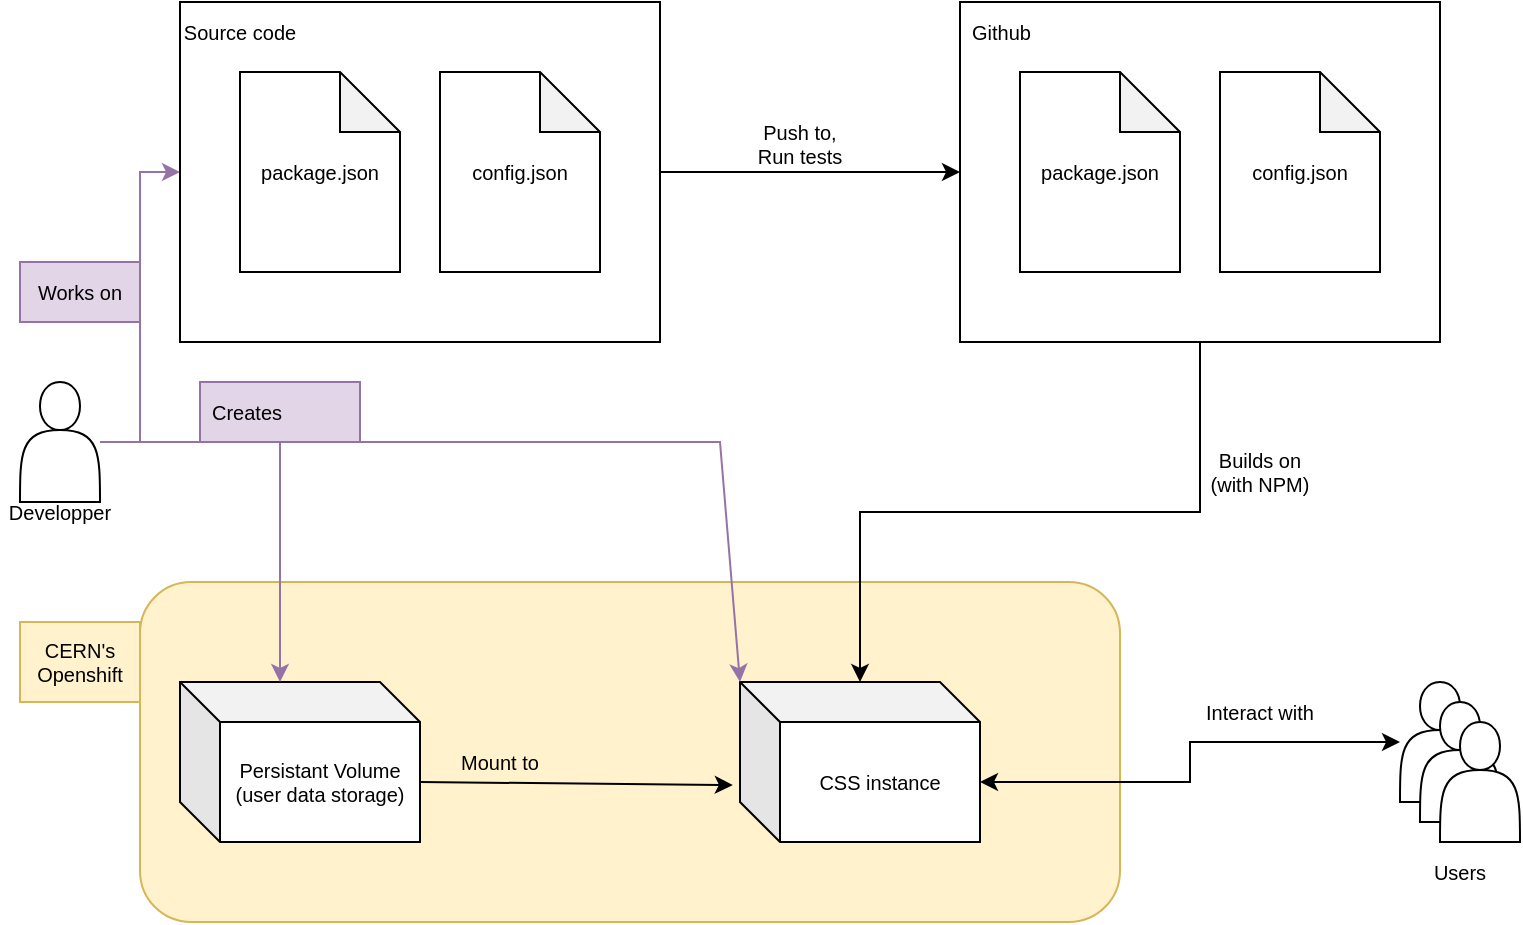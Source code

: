<mxfile version="15.5.4" type="github"><diagram id="dHc1cRJHoTWc6W5XX8ZM" name="Page-1"><mxGraphModel dx="866" dy="441" grid="1" gridSize="10" guides="1" tooltips="1" connect="1" arrows="1" fold="1" page="1" pageScale="1" pageWidth="850" pageHeight="1100" math="0" shadow="0"><root><mxCell id="0"/><mxCell id="1" parent="0"/><mxCell id="C-8CnPpgdiP-41Fq_T6K-42" value="" style="rounded=1;whiteSpace=wrap;html=1;fontSize=10;fillColor=#fff2cc;strokeColor=#d6b656;" parent="1" vertex="1"><mxGeometry x="110" y="340" width="490" height="170" as="geometry"/></mxCell><mxCell id="C-8CnPpgdiP-41Fq_T6K-16" style="edgeStyle=orthogonalEdgeStyle;rounded=0;orthogonalLoop=1;jettySize=auto;html=1;entryX=0;entryY=0.5;entryDx=0;entryDy=0;fontSize=10;fillColor=#e1d5e7;strokeColor=#9673a6;" parent="1" source="C-8CnPpgdiP-41Fq_T6K-1" target="C-8CnPpgdiP-41Fq_T6K-9" edge="1"><mxGeometry relative="1" as="geometry"/></mxCell><mxCell id="C-8CnPpgdiP-41Fq_T6K-1" value="" style="shape=actor;whiteSpace=wrap;html=1;fontSize=10;" parent="1" vertex="1"><mxGeometry x="50" y="240" width="40" height="60" as="geometry"/></mxCell><mxCell id="C-8CnPpgdiP-41Fq_T6K-39" style="edgeStyle=orthogonalEdgeStyle;rounded=0;orthogonalLoop=1;jettySize=auto;html=1;fontSize=10;startArrow=none;startFill=0;strokeColor=default;" parent="1" source="C-8CnPpgdiP-41Fq_T6K-2" target="C-8CnPpgdiP-41Fq_T6K-25" edge="1"><mxGeometry relative="1" as="geometry"/></mxCell><mxCell id="C-8CnPpgdiP-41Fq_T6K-2" value="" style="rounded=0;whiteSpace=wrap;html=1;fontSize=10;" parent="1" vertex="1"><mxGeometry x="520" y="50" width="240" height="170" as="geometry"/></mxCell><mxCell id="C-8CnPpgdiP-41Fq_T6K-3" value="package.json" style="shape=note;whiteSpace=wrap;html=1;backgroundOutline=1;darkOpacity=0.05;fontSize=10;" parent="1" vertex="1"><mxGeometry x="550" y="85" width="80" height="100" as="geometry"/></mxCell><mxCell id="C-8CnPpgdiP-41Fq_T6K-5" value="config.json" style="shape=note;whiteSpace=wrap;html=1;backgroundOutline=1;darkOpacity=0.05;fontSize=10;" parent="1" vertex="1"><mxGeometry x="650" y="85" width="80" height="100" as="geometry"/></mxCell><mxCell id="C-8CnPpgdiP-41Fq_T6K-17" style="edgeStyle=orthogonalEdgeStyle;rounded=0;orthogonalLoop=1;jettySize=auto;html=1;entryX=0;entryY=0.5;entryDx=0;entryDy=0;fontSize=10;strokeColor=default;startArrow=none;startFill=0;" parent="1" source="C-8CnPpgdiP-41Fq_T6K-9" target="C-8CnPpgdiP-41Fq_T6K-2" edge="1"><mxGeometry relative="1" as="geometry"/></mxCell><mxCell id="C-8CnPpgdiP-41Fq_T6K-9" value="" style="rounded=0;whiteSpace=wrap;html=1;fontSize=10;" parent="1" vertex="1"><mxGeometry x="130" y="50" width="240" height="170" as="geometry"/></mxCell><mxCell id="C-8CnPpgdiP-41Fq_T6K-10" value="package.json" style="shape=note;whiteSpace=wrap;html=1;backgroundOutline=1;darkOpacity=0.05;fontSize=10;" parent="1" vertex="1"><mxGeometry x="160" y="85" width="80" height="100" as="geometry"/></mxCell><mxCell id="C-8CnPpgdiP-41Fq_T6K-11" value="config.json" style="shape=note;whiteSpace=wrap;html=1;backgroundOutline=1;darkOpacity=0.05;fontSize=10;" parent="1" vertex="1"><mxGeometry x="260" y="85" width="80" height="100" as="geometry"/></mxCell><mxCell id="C-8CnPpgdiP-41Fq_T6K-12" value="Source code" style="text;html=1;strokeColor=none;fillColor=none;align=center;verticalAlign=middle;whiteSpace=wrap;rounded=0;fontSize=10;" parent="1" vertex="1"><mxGeometry x="130" y="50" width="60" height="30" as="geometry"/></mxCell><mxCell id="C-8CnPpgdiP-41Fq_T6K-13" value="Github" style="text;strokeColor=none;fillColor=none;align=left;verticalAlign=middle;spacingLeft=4;spacingRight=4;overflow=hidden;points=[[0,0.5],[1,0.5]];portConstraint=eastwest;rotatable=0;fontSize=10;" parent="1" vertex="1"><mxGeometry x="520" y="50" width="80" height="30" as="geometry"/></mxCell><mxCell id="C-8CnPpgdiP-41Fq_T6K-18" value="Works on " style="text;html=1;strokeColor=#9673a6;fillColor=#e1d5e7;align=center;verticalAlign=middle;whiteSpace=wrap;rounded=0;fontSize=10;" parent="1" vertex="1"><mxGeometry x="50" y="180" width="60" height="30" as="geometry"/></mxCell><mxCell id="C-8CnPpgdiP-41Fq_T6K-22" value="&lt;div&gt;&lt;br&gt;&lt;/div&gt;&lt;div&gt;Push to,&lt;/div&gt;&lt;div&gt;Run tests&lt;br&gt;&lt;/div&gt;" style="text;html=1;strokeColor=none;fillColor=none;align=center;verticalAlign=middle;whiteSpace=wrap;rounded=0;fontSize=10;" parent="1" vertex="1"><mxGeometry x="410" y="100" width="60" height="30" as="geometry"/></mxCell><mxCell id="C-8CnPpgdiP-41Fq_T6K-25" value="&lt;div&gt;CSS instance&lt;/div&gt;" style="shape=cube;whiteSpace=wrap;html=1;boundedLbl=1;backgroundOutline=1;darkOpacity=0.05;darkOpacity2=0.1;fontSize=10;" parent="1" vertex="1"><mxGeometry x="410" y="390" width="120" height="80" as="geometry"/></mxCell><mxCell id="C-8CnPpgdiP-41Fq_T6K-27" value="&lt;div&gt;Persistant Volume&lt;/div&gt;&lt;div&gt;(user data storage)&lt;br&gt;&lt;/div&gt;" style="shape=cube;whiteSpace=wrap;html=1;boundedLbl=1;backgroundOutline=1;darkOpacity=0.05;darkOpacity2=0.1;fontSize=10;" parent="1" vertex="1"><mxGeometry x="130" y="390" width="120" height="80" as="geometry"/></mxCell><mxCell id="C-8CnPpgdiP-41Fq_T6K-30" style="edgeStyle=orthogonalEdgeStyle;rounded=0;orthogonalLoop=1;jettySize=auto;html=1;entryX=0;entryY=0;entryDx=50;entryDy=0;entryPerimeter=0;fontSize=10;startArrow=none;startFill=0;strokeColor=#9673a6;fillColor=#e1d5e7;" parent="1" source="C-8CnPpgdiP-41Fq_T6K-1" target="C-8CnPpgdiP-41Fq_T6K-27" edge="1"><mxGeometry relative="1" as="geometry"/></mxCell><mxCell id="C-8CnPpgdiP-41Fq_T6K-33" value="" style="endArrow=classic;html=1;rounded=0;fontSize=10;strokeColor=#9673a6;entryX=0;entryY=0;entryDx=0;entryDy=0;entryPerimeter=0;fillColor=#e1d5e7;" parent="1" target="C-8CnPpgdiP-41Fq_T6K-25" edge="1"><mxGeometry width="50" height="50" relative="1" as="geometry"><mxPoint x="180" y="270" as="sourcePoint"/><mxPoint x="640" y="270" as="targetPoint"/><Array as="points"><mxPoint x="400" y="270"/></Array></mxGeometry></mxCell><mxCell id="C-8CnPpgdiP-41Fq_T6K-35" value="Creates" style="text;strokeColor=#9673a6;fillColor=#e1d5e7;align=left;verticalAlign=middle;spacingLeft=4;spacingRight=4;overflow=hidden;points=[[0,0.5],[1,0.5]];portConstraint=eastwest;rotatable=0;fontSize=10;" parent="1" vertex="1"><mxGeometry x="140" y="240" width="80" height="30" as="geometry"/></mxCell><mxCell id="C-8CnPpgdiP-41Fq_T6K-36" value="" style="endArrow=classic;html=1;rounded=0;fontSize=10;strokeColor=default;exitX=0;exitY=0;exitDx=120;exitDy=50;exitPerimeter=0;entryX=-0.03;entryY=0.644;entryDx=0;entryDy=0;entryPerimeter=0;" parent="1" source="C-8CnPpgdiP-41Fq_T6K-27" target="C-8CnPpgdiP-41Fq_T6K-25" edge="1"><mxGeometry width="50" height="50" relative="1" as="geometry"><mxPoint x="330" y="390" as="sourcePoint"/><mxPoint x="380" y="340" as="targetPoint"/></mxGeometry></mxCell><mxCell id="C-8CnPpgdiP-41Fq_T6K-37" value="Mount to " style="text;html=1;strokeColor=none;fillColor=none;align=center;verticalAlign=middle;whiteSpace=wrap;rounded=0;fontSize=10;" parent="1" vertex="1"><mxGeometry x="260" y="415" width="60" height="30" as="geometry"/></mxCell><mxCell id="C-8CnPpgdiP-41Fq_T6K-40" value="Builds on (with NPM)" style="text;html=1;strokeColor=none;fillColor=none;align=center;verticalAlign=middle;whiteSpace=wrap;rounded=0;fontSize=10;" parent="1" vertex="1"><mxGeometry x="640" y="270" width="60" height="30" as="geometry"/></mxCell><mxCell id="C-8CnPpgdiP-41Fq_T6K-43" value="&lt;div&gt;CERN's Openshift&lt;/div&gt;" style="text;html=1;strokeColor=#d6b656;fillColor=#fff2cc;align=center;verticalAlign=middle;whiteSpace=wrap;rounded=0;fontSize=10;" parent="1" vertex="1"><mxGeometry x="50" y="360" width="60" height="40" as="geometry"/></mxCell><mxCell id="C-8CnPpgdiP-41Fq_T6K-44" value="&lt;div&gt;Developper&lt;/div&gt;" style="text;html=1;strokeColor=none;fillColor=none;align=center;verticalAlign=middle;whiteSpace=wrap;rounded=0;fontSize=10;" parent="1" vertex="1"><mxGeometry x="40" y="290" width="60" height="30" as="geometry"/></mxCell><mxCell id="C-8CnPpgdiP-41Fq_T6K-50" style="edgeStyle=orthogonalEdgeStyle;rounded=0;orthogonalLoop=1;jettySize=auto;html=1;entryX=0;entryY=0;entryDx=120;entryDy=50;entryPerimeter=0;fontSize=10;startArrow=classic;startFill=1;strokeColor=default;" parent="1" source="C-8CnPpgdiP-41Fq_T6K-45" target="C-8CnPpgdiP-41Fq_T6K-25" edge="1"><mxGeometry relative="1" as="geometry"/></mxCell><mxCell id="C-8CnPpgdiP-41Fq_T6K-45" value="" style="shape=actor;whiteSpace=wrap;html=1;fontSize=10;" parent="1" vertex="1"><mxGeometry x="740" y="390" width="40" height="60" as="geometry"/></mxCell><mxCell id="C-8CnPpgdiP-41Fq_T6K-46" value="" style="shape=actor;whiteSpace=wrap;html=1;fontSize=10;" parent="1" vertex="1"><mxGeometry x="750" y="400" width="40" height="60" as="geometry"/></mxCell><mxCell id="C-8CnPpgdiP-41Fq_T6K-47" value="" style="shape=actor;whiteSpace=wrap;html=1;fontSize=10;" parent="1" vertex="1"><mxGeometry x="760" y="410" width="40" height="60" as="geometry"/></mxCell><mxCell id="C-8CnPpgdiP-41Fq_T6K-48" value="&lt;div&gt;Users&lt;/div&gt;" style="text;html=1;strokeColor=none;fillColor=none;align=center;verticalAlign=middle;whiteSpace=wrap;rounded=0;fontSize=10;" parent="1" vertex="1"><mxGeometry x="740" y="470" width="60" height="30" as="geometry"/></mxCell><mxCell id="C-8CnPpgdiP-41Fq_T6K-51" value="&lt;div&gt;Interact with&lt;/div&gt;" style="text;html=1;strokeColor=none;fillColor=none;align=center;verticalAlign=middle;whiteSpace=wrap;rounded=0;fontSize=10;" parent="1" vertex="1"><mxGeometry x="640" y="390" width="60" height="30" as="geometry"/></mxCell></root></mxGraphModel></diagram></mxfile>